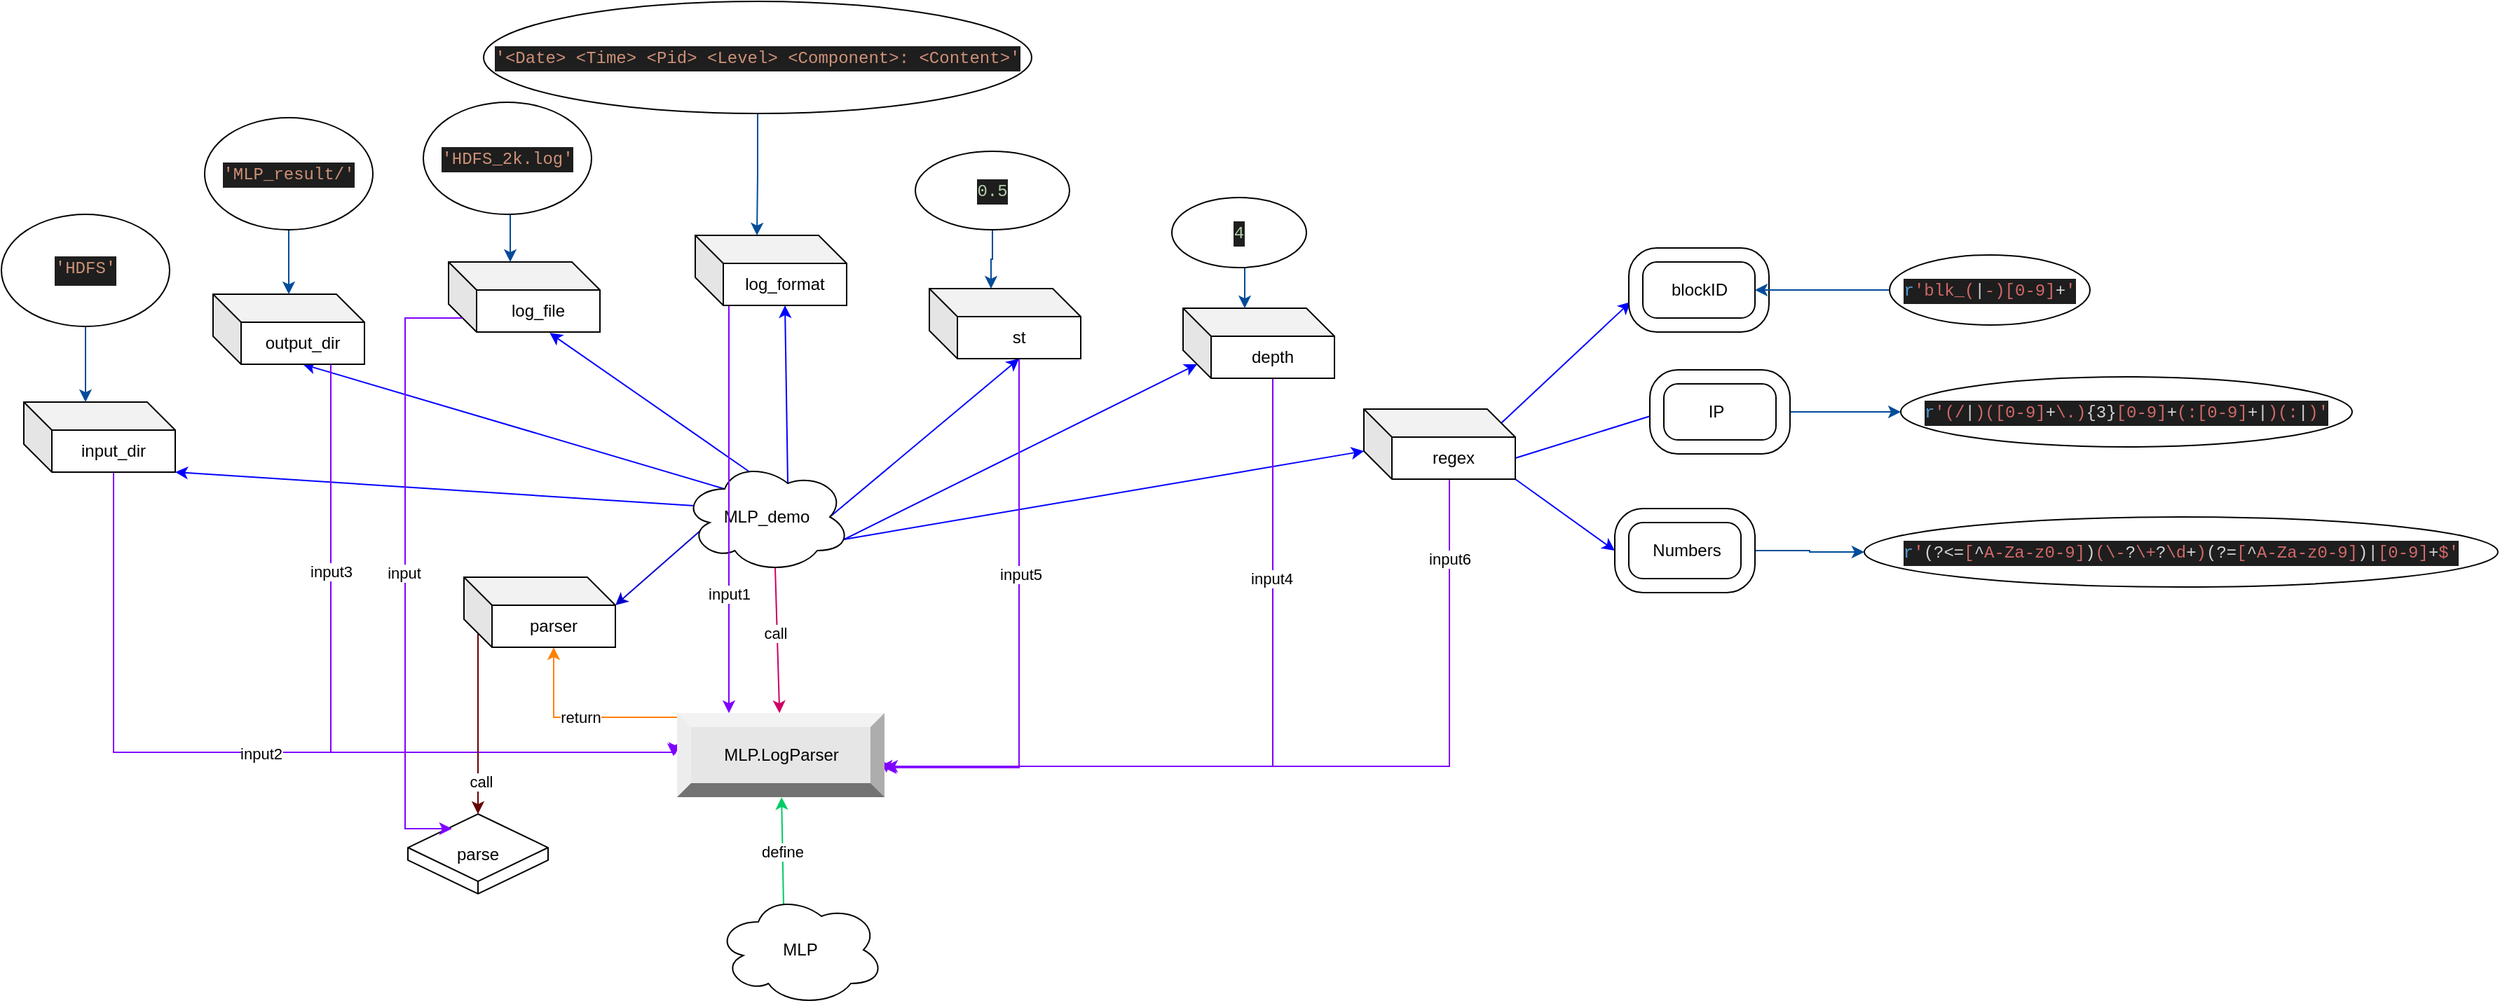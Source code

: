 <mxfile version="20.3.3" type="github">
  <diagram id="J8ha0m6yWlU2wPmlCAvW" name="第 1 页">
    <mxGraphModel dx="1984" dy="917" grid="0" gridSize="10" guides="1" tooltips="1" connect="1" arrows="1" fold="1" page="0" pageScale="1" pageWidth="827" pageHeight="1169" math="0" shadow="0">
      <root>
        <mxCell id="0" />
        <mxCell id="1" parent="0" />
        <mxCell id="apAI1xYETnJJl8LqomOY-84" style="rounded=0;orthogonalLoop=1;jettySize=auto;html=1;exitX=0.07;exitY=0.4;exitDx=0;exitDy=0;exitPerimeter=0;entryX=1;entryY=1;entryDx=0;entryDy=0;entryPerimeter=0;fontColor=#000000;strokeColor=#0000FF;" edge="1" parent="1" source="apAI1xYETnJJl8LqomOY-75" target="apAI1xYETnJJl8LqomOY-76">
          <mxGeometry relative="1" as="geometry" />
        </mxCell>
        <mxCell id="apAI1xYETnJJl8LqomOY-85" style="edgeStyle=none;rounded=0;orthogonalLoop=1;jettySize=auto;html=1;exitX=0.25;exitY=0.25;exitDx=0;exitDy=0;exitPerimeter=0;entryX=0;entryY=0;entryDx=64;entryDy=50;entryPerimeter=0;fontColor=#000000;strokeColor=#0000FF;" edge="1" parent="1" source="apAI1xYETnJJl8LqomOY-75" target="apAI1xYETnJJl8LqomOY-77">
          <mxGeometry relative="1" as="geometry" />
        </mxCell>
        <mxCell id="apAI1xYETnJJl8LqomOY-86" style="edgeStyle=none;rounded=0;orthogonalLoop=1;jettySize=auto;html=1;exitX=0.4;exitY=0.1;exitDx=0;exitDy=0;exitPerimeter=0;entryX=0.668;entryY=1.013;entryDx=0;entryDy=0;entryPerimeter=0;fontColor=#000000;strokeColor=#0000FF;" edge="1" parent="1" source="apAI1xYETnJJl8LqomOY-75" target="apAI1xYETnJJl8LqomOY-78">
          <mxGeometry relative="1" as="geometry" />
        </mxCell>
        <mxCell id="apAI1xYETnJJl8LqomOY-87" style="edgeStyle=none;rounded=0;orthogonalLoop=1;jettySize=auto;html=1;exitX=0.625;exitY=0.2;exitDx=0;exitDy=0;exitPerimeter=0;entryX=0;entryY=0;entryDx=64;entryDy=50;entryPerimeter=0;fontColor=#000000;strokeColor=#0000FF;" edge="1" parent="1" source="apAI1xYETnJJl8LqomOY-75" target="apAI1xYETnJJl8LqomOY-79">
          <mxGeometry relative="1" as="geometry" />
        </mxCell>
        <mxCell id="apAI1xYETnJJl8LqomOY-89" style="edgeStyle=none;rounded=0;orthogonalLoop=1;jettySize=auto;html=1;exitX=0.875;exitY=0.5;exitDx=0;exitDy=0;exitPerimeter=0;entryX=0;entryY=0;entryDx=64;entryDy=50;entryPerimeter=0;strokeColor=#0000FF;fontColor=#000000;" edge="1" parent="1" source="apAI1xYETnJJl8LqomOY-75" target="apAI1xYETnJJl8LqomOY-81">
          <mxGeometry relative="1" as="geometry" />
        </mxCell>
        <mxCell id="apAI1xYETnJJl8LqomOY-90" style="edgeStyle=none;rounded=0;orthogonalLoop=1;jettySize=auto;html=1;exitX=0.96;exitY=0.7;exitDx=0;exitDy=0;exitPerimeter=0;entryX=0;entryY=0;entryDx=10;entryDy=40;entryPerimeter=0;strokeColor=#0000FF;fontColor=#000000;" edge="1" parent="1" source="apAI1xYETnJJl8LqomOY-75" target="apAI1xYETnJJl8LqomOY-82">
          <mxGeometry relative="1" as="geometry" />
        </mxCell>
        <mxCell id="apAI1xYETnJJl8LqomOY-91" style="edgeStyle=none;rounded=0;orthogonalLoop=1;jettySize=auto;html=1;exitX=0.96;exitY=0.7;exitDx=0;exitDy=0;exitPerimeter=0;entryX=0;entryY=0;entryDx=0;entryDy=30;entryPerimeter=0;strokeColor=#0000FF;fontColor=#000000;" edge="1" parent="1" source="apAI1xYETnJJl8LqomOY-75" target="apAI1xYETnJJl8LqomOY-83">
          <mxGeometry relative="1" as="geometry" />
        </mxCell>
        <mxCell id="apAI1xYETnJJl8LqomOY-103" style="edgeStyle=none;rounded=0;orthogonalLoop=1;jettySize=auto;html=1;exitX=0.55;exitY=0.95;exitDx=0;exitDy=0;exitPerimeter=0;strokeColor=#CC0066;fontColor=#000000;" edge="1" parent="1" source="apAI1xYETnJJl8LqomOY-75" target="apAI1xYETnJJl8LqomOY-102">
          <mxGeometry relative="1" as="geometry" />
        </mxCell>
        <mxCell id="apAI1xYETnJJl8LqomOY-104" value="call" style="edgeLabel;html=1;align=center;verticalAlign=middle;resizable=0;points=[];fontColor=#000000;" vertex="1" connectable="0" parent="apAI1xYETnJJl8LqomOY-103">
          <mxGeometry x="-0.104" y="-2" relative="1" as="geometry">
            <mxPoint as="offset" />
          </mxGeometry>
        </mxCell>
        <mxCell id="apAI1xYETnJJl8LqomOY-120" style="rounded=0;orthogonalLoop=1;jettySize=auto;html=1;exitX=0.16;exitY=0.55;exitDx=0;exitDy=0;exitPerimeter=0;entryX=0;entryY=0;entryDx=108;entryDy=20;entryPerimeter=0;strokeColor=#0000CC;fontColor=#000000;" edge="1" parent="1" source="apAI1xYETnJJl8LqomOY-75" target="apAI1xYETnJJl8LqomOY-119">
          <mxGeometry relative="1" as="geometry" />
        </mxCell>
        <mxCell id="apAI1xYETnJJl8LqomOY-75" value="MLP_demo" style="ellipse;shape=cloud;whiteSpace=wrap;html=1;" vertex="1" parent="1">
          <mxGeometry x="195" y="692" width="120" height="80" as="geometry" />
        </mxCell>
        <mxCell id="apAI1xYETnJJl8LqomOY-109" style="edgeStyle=orthogonalEdgeStyle;rounded=0;orthogonalLoop=1;jettySize=auto;html=1;exitX=0;exitY=0;exitDx=64;exitDy=50;exitPerimeter=0;entryX=-0.01;entryY=0.497;entryDx=0;entryDy=0;entryPerimeter=0;strokeColor=#7F00FF;fontColor=#000000;" edge="1" parent="1" source="apAI1xYETnJJl8LqomOY-76" target="apAI1xYETnJJl8LqomOY-102">
          <mxGeometry relative="1" as="geometry">
            <Array as="points">
              <mxPoint x="-211" y="900" />
              <mxPoint x="190" y="900" />
            </Array>
          </mxGeometry>
        </mxCell>
        <mxCell id="apAI1xYETnJJl8LqomOY-110" value="input2" style="edgeLabel;html=1;align=center;verticalAlign=middle;resizable=0;points=[];fontColor=#000000;" vertex="1" connectable="0" parent="apAI1xYETnJJl8LqomOY-109">
          <mxGeometry x="0.013" y="-1" relative="1" as="geometry">
            <mxPoint as="offset" />
          </mxGeometry>
        </mxCell>
        <mxCell id="apAI1xYETnJJl8LqomOY-76" value="&lt;font color=&quot;#000000&quot;&gt;input_dir&lt;/font&gt;" style="shape=cube;whiteSpace=wrap;html=1;boundedLbl=1;backgroundOutline=1;darkOpacity=0.05;darkOpacity2=0.1;fontColor=#67AB9F;" vertex="1" parent="1">
          <mxGeometry x="-275" y="650" width="108" height="50" as="geometry" />
        </mxCell>
        <mxCell id="apAI1xYETnJJl8LqomOY-111" style="edgeStyle=orthogonalEdgeStyle;rounded=0;orthogonalLoop=1;jettySize=auto;html=1;exitX=0;exitY=0;exitDx=64;exitDy=50;exitPerimeter=0;entryX=-0.017;entryY=0.512;entryDx=0;entryDy=0;entryPerimeter=0;strokeColor=#7F00FF;fontColor=#000000;" edge="1" parent="1" source="apAI1xYETnJJl8LqomOY-77" target="apAI1xYETnJJl8LqomOY-102">
          <mxGeometry relative="1" as="geometry">
            <Array as="points">
              <mxPoint x="-56" y="623" />
              <mxPoint x="-56" y="900" />
              <mxPoint x="189" y="900" />
            </Array>
          </mxGeometry>
        </mxCell>
        <mxCell id="apAI1xYETnJJl8LqomOY-112" value="input3" style="edgeLabel;html=1;align=center;verticalAlign=middle;resizable=0;points=[];fontColor=#000000;" vertex="1" connectable="0" parent="apAI1xYETnJJl8LqomOY-111">
          <mxGeometry x="-0.383" relative="1" as="geometry">
            <mxPoint as="offset" />
          </mxGeometry>
        </mxCell>
        <mxCell id="apAI1xYETnJJl8LqomOY-77" value="&lt;font color=&quot;#000000&quot;&gt;output_dir&lt;/font&gt;" style="shape=cube;whiteSpace=wrap;html=1;boundedLbl=1;backgroundOutline=1;darkOpacity=0.05;darkOpacity2=0.1;fontColor=#67AB9F;" vertex="1" parent="1">
          <mxGeometry x="-140" y="573" width="108" height="50" as="geometry" />
        </mxCell>
        <mxCell id="apAI1xYETnJJl8LqomOY-78" value="&lt;font color=&quot;#000000&quot;&gt;&lt;span style=&quot;caret-color: rgb(0, 0, 0);&quot;&gt;log_file&lt;/span&gt;&lt;/font&gt;" style="shape=cube;whiteSpace=wrap;html=1;boundedLbl=1;backgroundOutline=1;darkOpacity=0.05;darkOpacity2=0.1;fontColor=#67AB9F;" vertex="1" parent="1">
          <mxGeometry x="28" y="550" width="108" height="50" as="geometry" />
        </mxCell>
        <mxCell id="apAI1xYETnJJl8LqomOY-107" style="rounded=0;orthogonalLoop=1;jettySize=auto;html=1;strokeColor=#7F00FF;fontColor=#000000;edgeStyle=orthogonalEdgeStyle;" edge="1" parent="1" source="apAI1xYETnJJl8LqomOY-79" target="apAI1xYETnJJl8LqomOY-102">
          <mxGeometry relative="1" as="geometry">
            <Array as="points">
              <mxPoint x="228" y="806" />
              <mxPoint x="228" y="806" />
            </Array>
          </mxGeometry>
        </mxCell>
        <mxCell id="apAI1xYETnJJl8LqomOY-108" value="input1" style="edgeLabel;html=1;align=center;verticalAlign=middle;resizable=0;points=[];fontColor=#000000;" vertex="1" connectable="0" parent="apAI1xYETnJJl8LqomOY-107">
          <mxGeometry x="0.222" y="-1" relative="1" as="geometry">
            <mxPoint x="1" y="28" as="offset" />
          </mxGeometry>
        </mxCell>
        <mxCell id="apAI1xYETnJJl8LqomOY-79" value="&lt;font color=&quot;#000000&quot;&gt;&lt;span style=&quot;caret-color: rgb(0, 0, 0);&quot;&gt;log_format&lt;/span&gt;&lt;/font&gt;" style="shape=cube;whiteSpace=wrap;html=1;boundedLbl=1;backgroundOutline=1;darkOpacity=0.05;darkOpacity2=0.1;fontColor=#67AB9F;" vertex="1" parent="1">
          <mxGeometry x="204" y="531" width="108" height="50" as="geometry" />
        </mxCell>
        <mxCell id="apAI1xYETnJJl8LqomOY-115" style="edgeStyle=orthogonalEdgeStyle;rounded=0;orthogonalLoop=1;jettySize=auto;html=1;exitX=0;exitY=0;exitDx=64;exitDy=50;exitPerimeter=0;entryX=0.997;entryY=0.648;entryDx=0;entryDy=0;entryPerimeter=0;strokeColor=#7F00FF;fontColor=#000000;" edge="1" parent="1" source="apAI1xYETnJJl8LqomOY-81" target="apAI1xYETnJJl8LqomOY-102">
          <mxGeometry relative="1" as="geometry" />
        </mxCell>
        <mxCell id="apAI1xYETnJJl8LqomOY-116" value="input5" style="edgeLabel;html=1;align=center;verticalAlign=middle;resizable=0;points=[];fontColor=#000000;" vertex="1" connectable="0" parent="apAI1xYETnJJl8LqomOY-115">
          <mxGeometry x="-0.209" y="1" relative="1" as="geometry">
            <mxPoint as="offset" />
          </mxGeometry>
        </mxCell>
        <mxCell id="apAI1xYETnJJl8LqomOY-81" value="&lt;font color=&quot;#000000&quot;&gt;&lt;span style=&quot;caret-color: rgb(0, 0, 0);&quot;&gt;st&lt;/span&gt;&lt;/font&gt;" style="shape=cube;whiteSpace=wrap;html=1;boundedLbl=1;backgroundOutline=1;darkOpacity=0.05;darkOpacity2=0.1;fontColor=#67AB9F;" vertex="1" parent="1">
          <mxGeometry x="371" y="569" width="108" height="50" as="geometry" />
        </mxCell>
        <mxCell id="apAI1xYETnJJl8LqomOY-113" style="edgeStyle=orthogonalEdgeStyle;rounded=0;orthogonalLoop=1;jettySize=auto;html=1;exitX=0;exitY=0;exitDx=64;exitDy=50;exitPerimeter=0;entryX=1.003;entryY=0.633;entryDx=0;entryDy=0;entryPerimeter=0;strokeColor=#7F00FF;fontColor=#000000;" edge="1" parent="1" source="apAI1xYETnJJl8LqomOY-82" target="apAI1xYETnJJl8LqomOY-102">
          <mxGeometry relative="1" as="geometry" />
        </mxCell>
        <mxCell id="apAI1xYETnJJl8LqomOY-114" value="input4" style="edgeLabel;html=1;align=center;verticalAlign=middle;resizable=0;points=[];fontColor=#000000;" vertex="1" connectable="0" parent="apAI1xYETnJJl8LqomOY-113">
          <mxGeometry x="-0.484" y="-1" relative="1" as="geometry">
            <mxPoint as="offset" />
          </mxGeometry>
        </mxCell>
        <mxCell id="apAI1xYETnJJl8LqomOY-82" value="&lt;font color=&quot;#000000&quot;&gt;&lt;span style=&quot;caret-color: rgb(0, 0, 0);&quot;&gt;depth&lt;/span&gt;&lt;/font&gt;" style="shape=cube;whiteSpace=wrap;html=1;boundedLbl=1;backgroundOutline=1;darkOpacity=0.05;darkOpacity2=0.1;fontColor=#67AB9F;" vertex="1" parent="1">
          <mxGeometry x="552" y="583" width="108" height="50" as="geometry" />
        </mxCell>
        <mxCell id="apAI1xYETnJJl8LqomOY-99" style="edgeStyle=none;rounded=0;orthogonalLoop=1;jettySize=auto;html=1;exitX=0;exitY=0;exitDx=98;exitDy=10;exitPerimeter=0;entryX=0.013;entryY=0.641;entryDx=0;entryDy=0;entryPerimeter=0;strokeColor=#0000FF;fontColor=#000000;" edge="1" parent="1" source="apAI1xYETnJJl8LqomOY-83" target="apAI1xYETnJJl8LqomOY-93">
          <mxGeometry relative="1" as="geometry" />
        </mxCell>
        <mxCell id="apAI1xYETnJJl8LqomOY-100" style="edgeStyle=none;rounded=0;orthogonalLoop=1;jettySize=auto;html=1;exitX=0;exitY=0;exitDx=108;exitDy=35;exitPerimeter=0;entryX=0;entryY=0.5;entryDx=10;entryDy=0;entryPerimeter=0;strokeColor=#0000FF;fontColor=#000000;" edge="1" parent="1" source="apAI1xYETnJJl8LqomOY-83" target="apAI1xYETnJJl8LqomOY-95">
          <mxGeometry relative="1" as="geometry" />
        </mxCell>
        <mxCell id="apAI1xYETnJJl8LqomOY-101" style="edgeStyle=none;rounded=0;orthogonalLoop=1;jettySize=auto;html=1;exitX=1;exitY=1;exitDx=0;exitDy=0;exitPerimeter=0;entryX=0;entryY=0.5;entryDx=0;entryDy=0;entryPerimeter=0;strokeColor=#0000FF;fontColor=#000000;" edge="1" parent="1" source="apAI1xYETnJJl8LqomOY-83" target="apAI1xYETnJJl8LqomOY-97">
          <mxGeometry relative="1" as="geometry" />
        </mxCell>
        <mxCell id="apAI1xYETnJJl8LqomOY-117" style="edgeStyle=orthogonalEdgeStyle;rounded=0;orthogonalLoop=1;jettySize=auto;html=1;exitX=0;exitY=0;exitDx=64;exitDy=50;exitPerimeter=0;entryX=1.009;entryY=0.709;entryDx=0;entryDy=0;entryPerimeter=0;strokeColor=#7F00FF;fontColor=#000000;" edge="1" parent="1" source="apAI1xYETnJJl8LqomOY-83" target="apAI1xYETnJJl8LqomOY-102">
          <mxGeometry relative="1" as="geometry">
            <Array as="points">
              <mxPoint x="742" y="705" />
              <mxPoint x="742" y="910" />
              <mxPoint x="340" y="910" />
            </Array>
          </mxGeometry>
        </mxCell>
        <mxCell id="apAI1xYETnJJl8LqomOY-118" value="input6" style="edgeLabel;html=1;align=center;verticalAlign=middle;resizable=0;points=[];fontColor=#000000;" vertex="1" connectable="0" parent="apAI1xYETnJJl8LqomOY-117">
          <mxGeometry x="-0.804" relative="1" as="geometry">
            <mxPoint as="offset" />
          </mxGeometry>
        </mxCell>
        <mxCell id="apAI1xYETnJJl8LqomOY-83" value="&lt;font color=&quot;#000000&quot;&gt;&lt;span style=&quot;caret-color: rgb(0, 0, 0);&quot;&gt;regex&lt;/span&gt;&lt;/font&gt;" style="shape=cube;whiteSpace=wrap;html=1;boundedLbl=1;backgroundOutline=1;darkOpacity=0.05;darkOpacity2=0.1;fontColor=#67AB9F;" vertex="1" parent="1">
          <mxGeometry x="681" y="655" width="108" height="50" as="geometry" />
        </mxCell>
        <mxCell id="apAI1xYETnJJl8LqomOY-93" value="" style="verticalLabelPosition=bottom;verticalAlign=top;html=1;shape=mxgraph.basic.rounded_frame;dx=10;fontColor=#000000;" vertex="1" parent="1">
          <mxGeometry x="870" y="540" width="100" height="60" as="geometry" />
        </mxCell>
        <mxCell id="apAI1xYETnJJl8LqomOY-94" value="blockID" style="text;html=1;align=center;verticalAlign=middle;resizable=0;points=[];autosize=1;strokeColor=none;fillColor=none;fontColor=#000000;" vertex="1" parent="1">
          <mxGeometry x="891" y="557" width="58" height="26" as="geometry" />
        </mxCell>
        <mxCell id="apAI1xYETnJJl8LqomOY-145" style="edgeStyle=orthogonalEdgeStyle;rounded=0;orthogonalLoop=1;jettySize=auto;html=1;exitX=1;exitY=0.5;exitDx=0;exitDy=0;exitPerimeter=0;strokeColor=#004C99;fontColor=#000000;startArrow=none;startFill=0;endArrow=classic;endFill=1;" edge="1" parent="1" source="apAI1xYETnJJl8LqomOY-95" target="apAI1xYETnJJl8LqomOY-144">
          <mxGeometry relative="1" as="geometry" />
        </mxCell>
        <mxCell id="apAI1xYETnJJl8LqomOY-95" value="" style="verticalLabelPosition=bottom;verticalAlign=top;html=1;shape=mxgraph.basic.rounded_frame;dx=10;fontColor=#000000;" vertex="1" parent="1">
          <mxGeometry x="885" y="627" width="100" height="60" as="geometry" />
        </mxCell>
        <mxCell id="apAI1xYETnJJl8LqomOY-96" value="IP" style="text;html=1;align=center;verticalAlign=middle;resizable=0;points=[];autosize=1;strokeColor=none;fillColor=none;fontColor=#000000;" vertex="1" parent="1">
          <mxGeometry x="917" y="644" width="29" height="26" as="geometry" />
        </mxCell>
        <mxCell id="apAI1xYETnJJl8LqomOY-147" style="edgeStyle=orthogonalEdgeStyle;rounded=0;orthogonalLoop=1;jettySize=auto;html=1;exitX=1;exitY=0.5;exitDx=0;exitDy=0;exitPerimeter=0;entryX=0;entryY=0.5;entryDx=0;entryDy=0;strokeColor=#004C99;fontColor=#000000;startArrow=none;startFill=0;endArrow=classic;endFill=1;" edge="1" parent="1" source="apAI1xYETnJJl8LqomOY-97" target="apAI1xYETnJJl8LqomOY-146">
          <mxGeometry relative="1" as="geometry" />
        </mxCell>
        <mxCell id="apAI1xYETnJJl8LqomOY-97" value="" style="verticalLabelPosition=bottom;verticalAlign=top;html=1;shape=mxgraph.basic.rounded_frame;dx=10;fontColor=#000000;" vertex="1" parent="1">
          <mxGeometry x="860" y="726" width="100" height="60" as="geometry" />
        </mxCell>
        <mxCell id="apAI1xYETnJJl8LqomOY-98" value="Numbers" style="text;html=1;align=center;verticalAlign=middle;resizable=0;points=[];autosize=1;strokeColor=none;fillColor=none;fontColor=#000000;" vertex="1" parent="1">
          <mxGeometry x="877" y="743" width="67" height="26" as="geometry" />
        </mxCell>
        <mxCell id="apAI1xYETnJJl8LqomOY-102" value="MLP.LogParser" style="labelPosition=center;verticalLabelPosition=middle;align=center;html=1;shape=mxgraph.basic.shaded_button;dx=10;fillColor=#E6E6E6;strokeColor=none;fontColor=#000000;" vertex="1" parent="1">
          <mxGeometry x="191" y="872" width="148" height="60" as="geometry" />
        </mxCell>
        <mxCell id="apAI1xYETnJJl8LqomOY-106" value="define" style="edgeStyle=none;rounded=0;orthogonalLoop=1;jettySize=auto;html=1;exitX=0.4;exitY=0.1;exitDx=0;exitDy=0;exitPerimeter=0;strokeColor=#00CC66;fontColor=#000000;" edge="1" parent="1" source="apAI1xYETnJJl8LqomOY-105" target="apAI1xYETnJJl8LqomOY-102">
          <mxGeometry relative="1" as="geometry" />
        </mxCell>
        <mxCell id="apAI1xYETnJJl8LqomOY-105" value="MLP" style="ellipse;shape=cloud;whiteSpace=wrap;html=1;fontColor=#000000;" vertex="1" parent="1">
          <mxGeometry x="219" y="1001" width="120" height="80" as="geometry" />
        </mxCell>
        <mxCell id="apAI1xYETnJJl8LqomOY-121" value="return" style="edgeStyle=orthogonalEdgeStyle;rounded=0;orthogonalLoop=1;jettySize=auto;html=1;exitX=0;exitY=0;exitDx=64;exitDy=50;exitPerimeter=0;strokeColor=#FF8000;fontColor=#000000;startArrow=classic;startFill=1;endArrow=none;endFill=0;" edge="1" parent="1" source="apAI1xYETnJJl8LqomOY-119" target="apAI1xYETnJJl8LqomOY-102">
          <mxGeometry relative="1" as="geometry">
            <Array as="points">
              <mxPoint x="103" y="875" />
            </Array>
          </mxGeometry>
        </mxCell>
        <mxCell id="apAI1xYETnJJl8LqomOY-124" style="edgeStyle=orthogonalEdgeStyle;rounded=0;orthogonalLoop=1;jettySize=auto;html=1;exitX=0;exitY=0;exitDx=10;exitDy=40;exitPerimeter=0;strokeColor=#660000;fontColor=#000000;startArrow=none;startFill=0;endArrow=classic;endFill=1;" edge="1" parent="1" source="apAI1xYETnJJl8LqomOY-119" target="apAI1xYETnJJl8LqomOY-123">
          <mxGeometry relative="1" as="geometry" />
        </mxCell>
        <mxCell id="apAI1xYETnJJl8LqomOY-125" value="call" style="edgeLabel;html=1;align=center;verticalAlign=middle;resizable=0;points=[];fontColor=#000000;" vertex="1" connectable="0" parent="apAI1xYETnJJl8LqomOY-124">
          <mxGeometry x="0.642" y="2" relative="1" as="geometry">
            <mxPoint as="offset" />
          </mxGeometry>
        </mxCell>
        <mxCell id="apAI1xYETnJJl8LqomOY-119" value="&lt;font color=&quot;#000000&quot;&gt;&lt;span style=&quot;caret-color: rgb(0, 0, 0);&quot;&gt;parser&lt;/span&gt;&lt;/font&gt;" style="shape=cube;whiteSpace=wrap;html=1;boundedLbl=1;backgroundOutline=1;darkOpacity=0.05;darkOpacity2=0.1;fontColor=#67AB9F;" vertex="1" parent="1">
          <mxGeometry x="39" y="775" width="108" height="50" as="geometry" />
        </mxCell>
        <mxCell id="apAI1xYETnJJl8LqomOY-123" value="parse" style="whiteSpace=wrap;html=1;shape=mxgraph.basic.isocube;isoAngle=15;fontColor=#000000;" vertex="1" parent="1">
          <mxGeometry x="-1" y="944" width="100" height="57" as="geometry" />
        </mxCell>
        <mxCell id="apAI1xYETnJJl8LqomOY-127" style="edgeStyle=orthogonalEdgeStyle;rounded=0;orthogonalLoop=1;jettySize=auto;html=1;exitX=0;exitY=0;exitDx=10;exitDy=40;exitPerimeter=0;entryX=0.314;entryY=0.185;entryDx=0;entryDy=0;entryPerimeter=0;strokeColor=#7F00FF;fontColor=#000000;" edge="1" parent="1" source="apAI1xYETnJJl8LqomOY-78" target="apAI1xYETnJJl8LqomOY-123">
          <mxGeometry relative="1" as="geometry">
            <mxPoint x="-201" y="710" as="sourcePoint" />
            <mxPoint x="199.52" y="911.82" as="targetPoint" />
            <Array as="points">
              <mxPoint x="-3" y="590" />
              <mxPoint x="-3" y="955" />
            </Array>
          </mxGeometry>
        </mxCell>
        <mxCell id="apAI1xYETnJJl8LqomOY-128" value="input" style="edgeLabel;html=1;align=center;verticalAlign=middle;resizable=0;points=[];fontColor=#000000;" vertex="1" connectable="0" parent="apAI1xYETnJJl8LqomOY-127">
          <mxGeometry x="0.013" y="-1" relative="1" as="geometry">
            <mxPoint as="offset" />
          </mxGeometry>
        </mxCell>
        <mxCell id="apAI1xYETnJJl8LqomOY-131" style="edgeStyle=orthogonalEdgeStyle;rounded=0;orthogonalLoop=1;jettySize=auto;html=1;exitX=0.5;exitY=1;exitDx=0;exitDy=0;entryX=0;entryY=0;entryDx=44;entryDy=0;entryPerimeter=0;strokeColor=#004C99;fontColor=#000000;startArrow=none;startFill=0;endArrow=classic;endFill=1;" edge="1" parent="1" source="apAI1xYETnJJl8LqomOY-130" target="apAI1xYETnJJl8LqomOY-78">
          <mxGeometry relative="1" as="geometry" />
        </mxCell>
        <mxCell id="apAI1xYETnJJl8LqomOY-130" value="&lt;div style=&quot;text-align: start; color: rgb(212, 212, 212); background-color: rgb(30, 30, 30); font-family: Menlo, Monaco, &amp;quot;Courier New&amp;quot;, monospace; line-height: 18px;&quot;&gt;&lt;span style=&quot;color: rgb(206, 145, 120);&quot;&gt;&#39;HDFS_2k.log&#39;&lt;/span&gt;&lt;/div&gt;" style="ellipse;whiteSpace=wrap;html=1;fontColor=#000000;" vertex="1" parent="1">
          <mxGeometry x="10" y="436" width="120" height="80" as="geometry" />
        </mxCell>
        <mxCell id="apAI1xYETnJJl8LqomOY-133" style="edgeStyle=orthogonalEdgeStyle;rounded=0;orthogonalLoop=1;jettySize=auto;html=1;exitX=0.5;exitY=1;exitDx=0;exitDy=0;strokeColor=#004C99;fontColor=#000000;startArrow=none;startFill=0;endArrow=classic;endFill=1;" edge="1" parent="1" source="apAI1xYETnJJl8LqomOY-132" target="apAI1xYETnJJl8LqomOY-77">
          <mxGeometry relative="1" as="geometry" />
        </mxCell>
        <mxCell id="apAI1xYETnJJl8LqomOY-132" value="&lt;div style=&quot;text-align: start; color: rgb(212, 212, 212); background-color: rgb(30, 30, 30); font-family: Menlo, Monaco, &amp;quot;Courier New&amp;quot;, monospace; line-height: 18px;&quot;&gt;&lt;div style=&quot;line-height: 18px;&quot;&gt;&lt;span style=&quot;color: rgb(206, 145, 120);&quot;&gt;&#39;MLP_result/&#39;&lt;/span&gt;&lt;/div&gt;&lt;/div&gt;" style="ellipse;whiteSpace=wrap;html=1;fontColor=#000000;" vertex="1" parent="1">
          <mxGeometry x="-146" y="447" width="120" height="80" as="geometry" />
        </mxCell>
        <mxCell id="apAI1xYETnJJl8LqomOY-135" style="edgeStyle=orthogonalEdgeStyle;rounded=0;orthogonalLoop=1;jettySize=auto;html=1;exitX=0.5;exitY=1;exitDx=0;exitDy=0;entryX=0;entryY=0;entryDx=44;entryDy=0;entryPerimeter=0;strokeColor=#004C99;fontColor=#000000;startArrow=none;startFill=0;endArrow=classic;endFill=1;" edge="1" parent="1" source="apAI1xYETnJJl8LqomOY-134" target="apAI1xYETnJJl8LqomOY-76">
          <mxGeometry relative="1" as="geometry" />
        </mxCell>
        <mxCell id="apAI1xYETnJJl8LqomOY-134" value="&lt;div style=&quot;text-align: start; color: rgb(212, 212, 212); background-color: rgb(30, 30, 30); font-family: Menlo, Monaco, &amp;quot;Courier New&amp;quot;, monospace; line-height: 18px;&quot;&gt;&lt;div style=&quot;line-height: 18px;&quot;&gt;&lt;span style=&quot;caret-color: rgba(0, 0, 0, 0); color: rgba(0, 0, 0, 0); font-family: monospace; font-size: 0px; background-color: rgb(255, 255, 255);&quot;&gt;%3CmxGraphModel%3E%3Croot%3E%3CmxCell%20id%3D%220%22%2F%3E%3CmxCell%20id%3D%221%22%20parent%3D%220%22%2F%3E%3CmxCell%20id%3D%222%22%20value%3D%22%26lt%3Bdiv%20style%3D%26quot%3Btext-align%3A%20start%3B%20color%3A%20rgb(212%2C%20212%2C%20212)%3B%20background-color%3A%20rgb(30%2C%2030%2C%2030)%3B%20font-family%3A%20Menlo%2C%20Monaco%2C%20%26amp%3Bquot%3BCourier%20New%26amp%3Bquot%3B%2C%20monospace%3B%20line-height%3A%2018px%3B%26quot%3B%26gt%3B%26lt%3Bdiv%20style%3D%26quot%3Bline-height%3A%2018px%3B%26quot%3B%26gt%3B%26lt%3Bspan%20style%3D%26quot%3Bcolor%3A%20rgb(206%2C%20145%2C%20120)%3B%26quot%3B%26gt%3B&#39;MLP_result%2F&#39;%26lt%3B%2Fspan%26gt%3B%26lt%3B%2Fdiv%26gt%3B%26lt%3B%2Fdiv%26gt%3B%22%20style%3D%22ellipse%3BwhiteSpace%3Dwrap%3Bhtml%3D1%3BfontColor%3D%23000000%3B%22%20vertex%3D%221%22%20parent%3D%221%22%3E%3CmxGeometry%20x%3D%22-146%22%20y%3D%22447%22%20width%3D%22120%22%20height%3D%2280%22%20as%3D%22geometry%22%2F%3E%3C%2FmxCell%3E%3C%2Froot%3E%3C%2FmxGraphModel%3E&lt;/span&gt;&lt;span style=&quot;color: rgb(206, 145, 120);&quot;&gt;&#39;HDFS&#39;&lt;/span&gt;&lt;br&gt;&lt;/div&gt;&lt;/div&gt;" style="ellipse;whiteSpace=wrap;html=1;fontColor=#000000;" vertex="1" parent="1">
          <mxGeometry x="-291" y="516" width="120" height="80" as="geometry" />
        </mxCell>
        <mxCell id="apAI1xYETnJJl8LqomOY-137" style="edgeStyle=orthogonalEdgeStyle;rounded=0;orthogonalLoop=1;jettySize=auto;html=1;exitX=0.5;exitY=1;exitDx=0;exitDy=0;entryX=0;entryY=0;entryDx=44;entryDy=0;entryPerimeter=0;strokeColor=#004C99;fontColor=#000000;startArrow=none;startFill=0;endArrow=classic;endFill=1;" edge="1" parent="1" source="apAI1xYETnJJl8LqomOY-136" target="apAI1xYETnJJl8LqomOY-79">
          <mxGeometry relative="1" as="geometry" />
        </mxCell>
        <mxCell id="apAI1xYETnJJl8LqomOY-136" value="&lt;div style=&quot;text-align: start; color: rgb(212, 212, 212); background-color: rgb(30, 30, 30); font-family: Menlo, Monaco, &amp;quot;Courier New&amp;quot;, monospace; line-height: 18px;&quot;&gt;&lt;div style=&quot;line-height: 18px;&quot;&gt;&lt;span style=&quot;color: rgb(206, 145, 120);&quot;&gt;&#39;&amp;lt;Date&amp;gt; &amp;lt;Time&amp;gt; &amp;lt;Pid&amp;gt; &amp;lt;Level&amp;gt; &amp;lt;Component&amp;gt;: &amp;lt;Content&amp;gt;&#39;&lt;/span&gt;&lt;/div&gt;&lt;/div&gt;" style="ellipse;whiteSpace=wrap;html=1;fontColor=#000000;" vertex="1" parent="1">
          <mxGeometry x="53" y="364" width="391" height="80" as="geometry" />
        </mxCell>
        <mxCell id="apAI1xYETnJJl8LqomOY-139" style="edgeStyle=orthogonalEdgeStyle;rounded=0;orthogonalLoop=1;jettySize=auto;html=1;exitX=0.5;exitY=1;exitDx=0;exitDy=0;entryX=0;entryY=0;entryDx=44;entryDy=0;entryPerimeter=0;strokeColor=#004C99;fontColor=#000000;startArrow=none;startFill=0;endArrow=classic;endFill=1;" edge="1" parent="1" source="apAI1xYETnJJl8LqomOY-138" target="apAI1xYETnJJl8LqomOY-81">
          <mxGeometry relative="1" as="geometry" />
        </mxCell>
        <mxCell id="apAI1xYETnJJl8LqomOY-138" value="&lt;div style=&quot;text-align: start; color: rgb(212, 212, 212); background-color: rgb(30, 30, 30); font-family: Menlo, Monaco, &amp;quot;Courier New&amp;quot;, monospace; line-height: 18px;&quot;&gt;&lt;div style=&quot;line-height: 18px;&quot;&gt;&lt;span style=&quot;caret-color: rgb(181, 206, 168); color: rgb(181, 206, 168);&quot;&gt;0.5&lt;/span&gt;&lt;br&gt;&lt;/div&gt;&lt;/div&gt;" style="ellipse;whiteSpace=wrap;html=1;fontColor=#000000;" vertex="1" parent="1">
          <mxGeometry x="361" y="471" width="110" height="56" as="geometry" />
        </mxCell>
        <mxCell id="apAI1xYETnJJl8LqomOY-141" style="edgeStyle=orthogonalEdgeStyle;rounded=0;orthogonalLoop=1;jettySize=auto;html=1;exitX=0.5;exitY=1;exitDx=0;exitDy=0;entryX=0;entryY=0;entryDx=44;entryDy=0;entryPerimeter=0;strokeColor=#004C99;fontColor=#000000;startArrow=none;startFill=0;endArrow=classic;endFill=1;" edge="1" parent="1" source="apAI1xYETnJJl8LqomOY-140" target="apAI1xYETnJJl8LqomOY-82">
          <mxGeometry relative="1" as="geometry" />
        </mxCell>
        <mxCell id="apAI1xYETnJJl8LqomOY-140" value="&lt;div style=&quot;text-align: start; color: rgb(212, 212, 212); background-color: rgb(30, 30, 30); font-family: Menlo, Monaco, &amp;quot;Courier New&amp;quot;, monospace; line-height: 18px;&quot;&gt;&lt;div style=&quot;line-height: 18px;&quot;&gt;&lt;span style=&quot;caret-color: rgb(181, 206, 168); color: rgb(181, 206, 168);&quot;&gt;4&lt;/span&gt;&lt;br&gt;&lt;/div&gt;&lt;/div&gt;" style="ellipse;whiteSpace=wrap;html=1;fontColor=#000000;" vertex="1" parent="1">
          <mxGeometry x="544" y="504" width="96" height="50" as="geometry" />
        </mxCell>
        <mxCell id="apAI1xYETnJJl8LqomOY-143" style="edgeStyle=orthogonalEdgeStyle;rounded=0;orthogonalLoop=1;jettySize=auto;html=1;exitX=0;exitY=0.5;exitDx=0;exitDy=0;entryX=1;entryY=0.5;entryDx=-10;entryDy=0;entryPerimeter=0;strokeColor=#004C99;fontColor=#000000;startArrow=none;startFill=0;endArrow=classic;endFill=1;" edge="1" parent="1" source="apAI1xYETnJJl8LqomOY-142" target="apAI1xYETnJJl8LqomOY-93">
          <mxGeometry relative="1" as="geometry" />
        </mxCell>
        <mxCell id="apAI1xYETnJJl8LqomOY-142" value="&lt;div style=&quot;text-align: start; color: rgb(212, 212, 212); background-color: rgb(30, 30, 30); font-family: Menlo, Monaco, &amp;quot;Courier New&amp;quot;, monospace; line-height: 18px;&quot;&gt;&lt;div style=&quot;line-height: 18px;&quot;&gt;&lt;div style=&quot;line-height: 18px;&quot;&gt;&lt;span style=&quot;color: rgb(86, 156, 214);&quot;&gt;r&lt;/span&gt;&lt;span style=&quot;color: rgb(209, 105, 105);&quot;&gt;&#39;blk_(&lt;/span&gt;|&lt;span style=&quot;color: rgb(209, 105, 105);&quot;&gt;-)[0-9]&lt;/span&gt;+&lt;span style=&quot;color: rgb(209, 105, 105);&quot;&gt;&#39;&lt;/span&gt;&lt;/div&gt;&lt;/div&gt;&lt;/div&gt;" style="ellipse;whiteSpace=wrap;html=1;fontColor=#000000;" vertex="1" parent="1">
          <mxGeometry x="1056" y="545" width="143" height="50" as="geometry" />
        </mxCell>
        <mxCell id="apAI1xYETnJJl8LqomOY-144" value="&lt;div style=&quot;text-align: start; color: rgb(212, 212, 212); background-color: rgb(30, 30, 30); font-family: Menlo, Monaco, &amp;quot;Courier New&amp;quot;, monospace; line-height: 18px;&quot;&gt;&lt;div style=&quot;line-height: 18px;&quot;&gt;&lt;div style=&quot;line-height: 18px;&quot;&gt;&lt;div style=&quot;line-height: 18px;&quot;&gt;&lt;span style=&quot;color: rgb(86, 156, 214);&quot;&gt;r&lt;/span&gt;&lt;span style=&quot;color: rgb(209, 105, 105);&quot;&gt;&#39;(/&lt;/span&gt;|&lt;span style=&quot;color: rgb(209, 105, 105);&quot;&gt;)([0-9]&lt;/span&gt;+&lt;span style=&quot;color: rgb(209, 105, 105);&quot;&gt;\.)&lt;/span&gt;{3}&lt;span style=&quot;color: rgb(209, 105, 105);&quot;&gt;[0-9]&lt;/span&gt;+&lt;span style=&quot;color: rgb(209, 105, 105);&quot;&gt;(:[0-9]&lt;/span&gt;+|&lt;span style=&quot;color: rgb(209, 105, 105);&quot;&gt;)(:&lt;/span&gt;|&lt;span style=&quot;color: rgb(209, 105, 105);&quot;&gt;)&#39;&lt;/span&gt;&lt;/div&gt;&lt;/div&gt;&lt;/div&gt;&lt;/div&gt;" style="ellipse;whiteSpace=wrap;html=1;fontColor=#000000;" vertex="1" parent="1">
          <mxGeometry x="1064" y="632" width="322" height="50" as="geometry" />
        </mxCell>
        <mxCell id="apAI1xYETnJJl8LqomOY-146" value="&lt;div style=&quot;text-align: start; color: rgb(212, 212, 212); background-color: rgb(30, 30, 30); font-family: Menlo, Monaco, &amp;quot;Courier New&amp;quot;, monospace; line-height: 18px;&quot;&gt;&lt;div style=&quot;line-height: 18px;&quot;&gt;&lt;div style=&quot;line-height: 18px;&quot;&gt;&lt;div style=&quot;line-height: 18px;&quot;&gt;&lt;div style=&quot;line-height: 18px;&quot;&gt;&lt;span style=&quot;color: rgb(86, 156, 214);&quot;&gt;r&lt;/span&gt;&lt;span style=&quot;color: rgb(209, 105, 105);&quot;&gt;&#39;&lt;/span&gt;(?&amp;lt;=&lt;span style=&quot;color: rgb(209, 105, 105);&quot;&gt;[&lt;/span&gt;^&lt;span style=&quot;color: rgb(209, 105, 105);&quot;&gt;A-Za-z0-9]&lt;/span&gt;)&lt;span style=&quot;color: rgb(209, 105, 105);&quot;&gt;(\-&lt;/span&gt;?&lt;span style=&quot;color: rgb(209, 105, 105);&quot;&gt;\+&lt;/span&gt;?&lt;span style=&quot;color: rgb(209, 105, 105);&quot;&gt;\d&lt;/span&gt;+&lt;span style=&quot;color: rgb(209, 105, 105);&quot;&gt;)&lt;/span&gt;(?=&lt;span style=&quot;color: rgb(209, 105, 105);&quot;&gt;[&lt;/span&gt;^&lt;span style=&quot;color: rgb(209, 105, 105);&quot;&gt;A-Za-z0-9]&lt;/span&gt;)|&lt;span style=&quot;color: rgb(209, 105, 105);&quot;&gt;[0-9]&lt;/span&gt;+&lt;span style=&quot;color: rgb(209, 105, 105);&quot;&gt;$&#39;&lt;/span&gt;&lt;/div&gt;&lt;/div&gt;&lt;/div&gt;&lt;/div&gt;&lt;/div&gt;" style="ellipse;whiteSpace=wrap;html=1;fontColor=#000000;" vertex="1" parent="1">
          <mxGeometry x="1038" y="732" width="452" height="50" as="geometry" />
        </mxCell>
      </root>
    </mxGraphModel>
  </diagram>
</mxfile>
